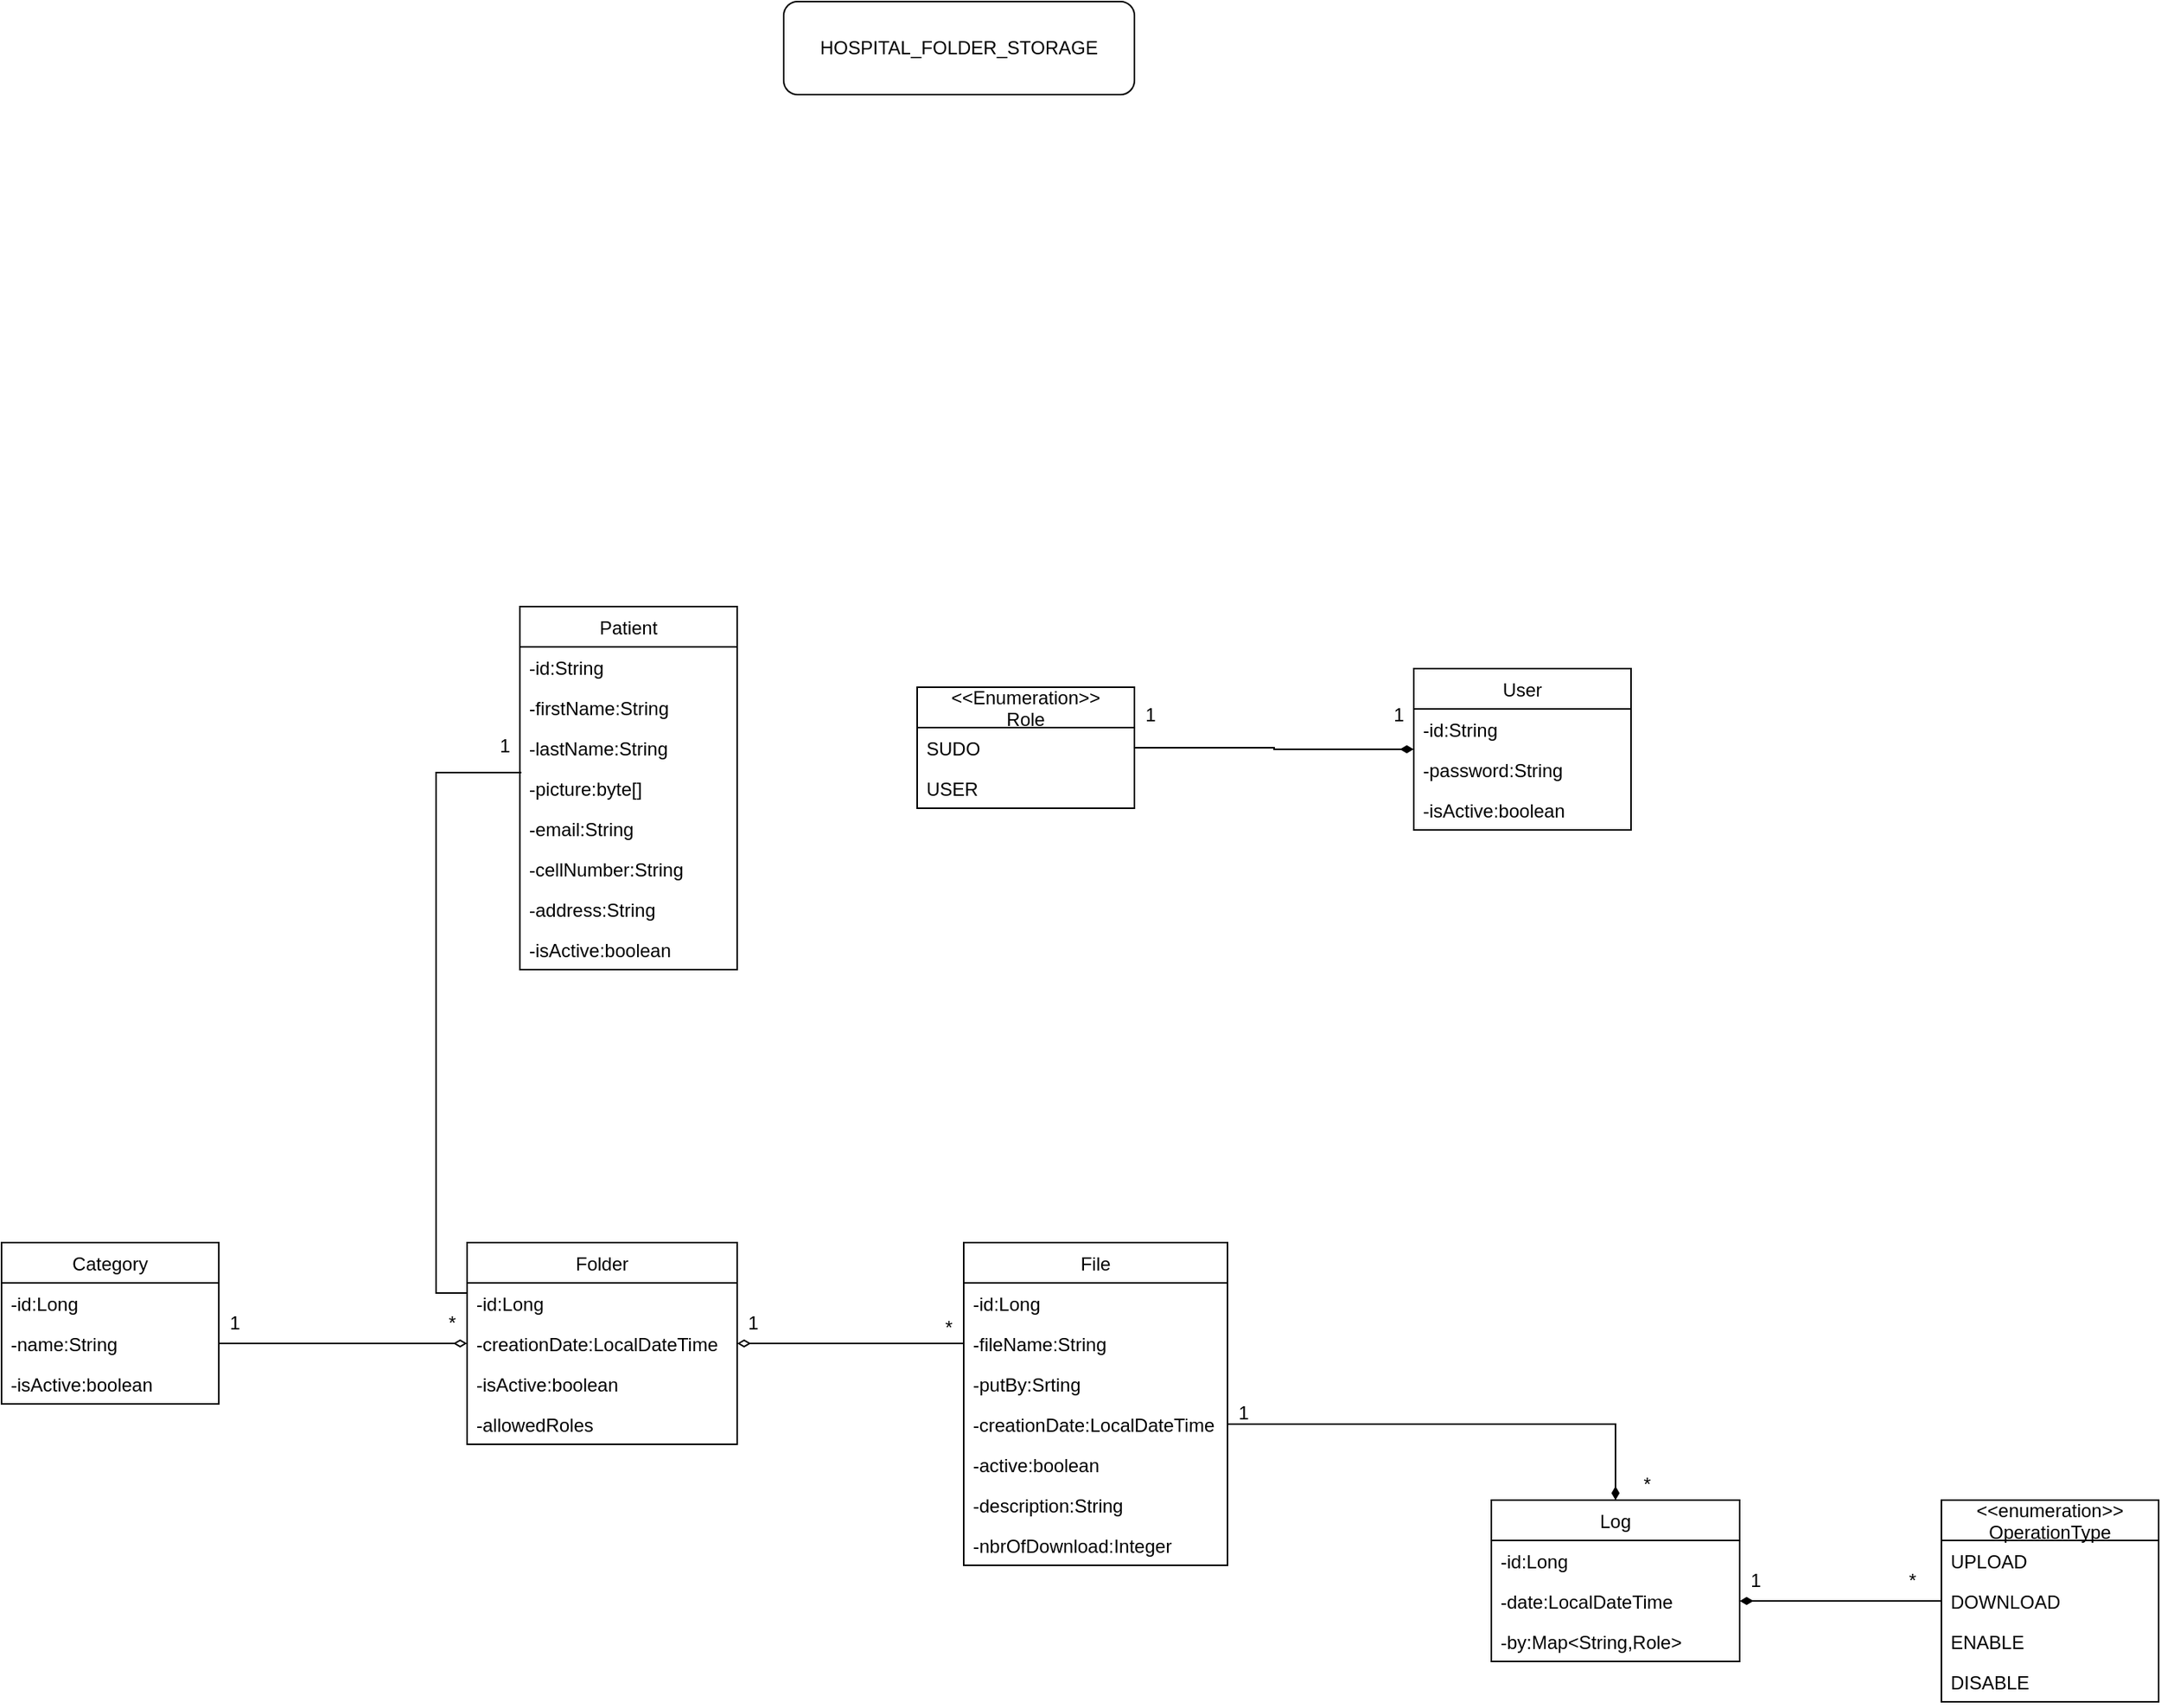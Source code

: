 <mxfile version="15.5.1" type="device"><diagram id="mYhvTBaQMrtO4AwDiD4-" name="Page-1"><mxGraphModel dx="1278" dy="1716" grid="1" gridSize="10" guides="1" tooltips="1" connect="1" arrows="1" fold="1" page="1" pageScale="1" pageWidth="827" pageHeight="1169" math="0" shadow="0"><root><mxCell id="0"/><mxCell id="1" parent="0"/><mxCell id="FoHv42QFHTNi0mdNHc5V-1" value="Patient" style="swimlane;fontStyle=0;childLayout=stackLayout;horizontal=1;startSize=26;fillColor=none;horizontalStack=0;resizeParent=1;resizeParentMax=0;resizeLast=0;collapsible=1;marginBottom=0;" parent="1" vertex="1"><mxGeometry x="344" y="110" width="140" height="234" as="geometry"/></mxCell><mxCell id="N-2YWsaIi4fUGotqFRlG-1" value="-id:String" style="text;strokeColor=none;fillColor=none;align=left;verticalAlign=top;spacingLeft=4;spacingRight=4;overflow=hidden;rotatable=0;points=[[0,0.5],[1,0.5]];portConstraint=eastwest;" parent="FoHv42QFHTNi0mdNHc5V-1" vertex="1"><mxGeometry y="26" width="140" height="26" as="geometry"/></mxCell><mxCell id="FoHv42QFHTNi0mdNHc5V-2" value="-firstName:String" style="text;strokeColor=none;fillColor=none;align=left;verticalAlign=top;spacingLeft=4;spacingRight=4;overflow=hidden;rotatable=0;points=[[0,0.5],[1,0.5]];portConstraint=eastwest;" parent="FoHv42QFHTNi0mdNHc5V-1" vertex="1"><mxGeometry y="52" width="140" height="26" as="geometry"/></mxCell><mxCell id="FoHv42QFHTNi0mdNHc5V-3" value="-lastName:String" style="text;strokeColor=none;fillColor=none;align=left;verticalAlign=top;spacingLeft=4;spacingRight=4;overflow=hidden;rotatable=0;points=[[0,0.5],[1,0.5]];portConstraint=eastwest;" parent="FoHv42QFHTNi0mdNHc5V-1" vertex="1"><mxGeometry y="78" width="140" height="26" as="geometry"/></mxCell><mxCell id="FoHv42QFHTNi0mdNHc5V-47" value="-picture:byte[]" style="text;strokeColor=none;fillColor=none;align=left;verticalAlign=top;spacingLeft=4;spacingRight=4;overflow=hidden;rotatable=0;points=[[0,0.5],[1,0.5]];portConstraint=eastwest;" parent="FoHv42QFHTNi0mdNHc5V-1" vertex="1"><mxGeometry y="104" width="140" height="26" as="geometry"/></mxCell><mxCell id="FoHv42QFHTNi0mdNHc5V-4" value="-email:String" style="text;strokeColor=none;fillColor=none;align=left;verticalAlign=top;spacingLeft=4;spacingRight=4;overflow=hidden;rotatable=0;points=[[0,0.5],[1,0.5]];portConstraint=eastwest;" parent="FoHv42QFHTNi0mdNHc5V-1" vertex="1"><mxGeometry y="130" width="140" height="26" as="geometry"/></mxCell><mxCell id="FoHv42QFHTNi0mdNHc5V-48" value="-cellNumber:String" style="text;strokeColor=none;fillColor=none;align=left;verticalAlign=top;spacingLeft=4;spacingRight=4;overflow=hidden;rotatable=0;points=[[0,0.5],[1,0.5]];portConstraint=eastwest;" parent="FoHv42QFHTNi0mdNHc5V-1" vertex="1"><mxGeometry y="156" width="140" height="26" as="geometry"/></mxCell><mxCell id="FoHv42QFHTNi0mdNHc5V-49" value="-address:String" style="text;strokeColor=none;fillColor=none;align=left;verticalAlign=top;spacingLeft=4;spacingRight=4;overflow=hidden;rotatable=0;points=[[0,0.5],[1,0.5]];portConstraint=eastwest;" parent="FoHv42QFHTNi0mdNHc5V-1" vertex="1"><mxGeometry y="182" width="140" height="26" as="geometry"/></mxCell><mxCell id="ATRMmaOuhMUMuTFutqJZ-7" value="-isActive:boolean" style="text;strokeColor=none;fillColor=none;align=left;verticalAlign=top;spacingLeft=4;spacingRight=4;overflow=hidden;rotatable=0;points=[[0,0.5],[1,0.5]];portConstraint=eastwest;" parent="FoHv42QFHTNi0mdNHc5V-1" vertex="1"><mxGeometry y="208" width="140" height="26" as="geometry"/></mxCell><mxCell id="FoHv42QFHTNi0mdNHc5V-9" style="edgeStyle=orthogonalEdgeStyle;rounded=0;orthogonalLoop=1;jettySize=auto;html=1;exitX=0;exitY=0.25;exitDx=0;exitDy=0;entryX=0.007;entryY=1.115;entryDx=0;entryDy=0;entryPerimeter=0;endArrow=none;endFill=0;" parent="1" source="FoHv42QFHTNi0mdNHc5V-5" target="FoHv42QFHTNi0mdNHc5V-3" edge="1"><mxGeometry relative="1" as="geometry"/></mxCell><mxCell id="FoHv42QFHTNi0mdNHc5V-5" value="Folder" style="swimlane;fontStyle=0;childLayout=stackLayout;horizontal=1;startSize=26;fillColor=none;horizontalStack=0;resizeParent=1;resizeParentMax=0;resizeLast=0;collapsible=1;marginBottom=0;" parent="1" vertex="1"><mxGeometry x="310" y="520" width="174" height="130" as="geometry"/></mxCell><mxCell id="FoHv42QFHTNi0mdNHc5V-6" value="-id:Long" style="text;strokeColor=none;fillColor=none;align=left;verticalAlign=top;spacingLeft=4;spacingRight=4;overflow=hidden;rotatable=0;points=[[0,0.5],[1,0.5]];portConstraint=eastwest;" parent="FoHv42QFHTNi0mdNHc5V-5" vertex="1"><mxGeometry y="26" width="174" height="26" as="geometry"/></mxCell><mxCell id="FoHv42QFHTNi0mdNHc5V-7" value="-creationDate:LocalDateTime" style="text;strokeColor=none;fillColor=none;align=left;verticalAlign=top;spacingLeft=4;spacingRight=4;overflow=hidden;rotatable=0;points=[[0,0.5],[1,0.5]];portConstraint=eastwest;" parent="FoHv42QFHTNi0mdNHc5V-5" vertex="1"><mxGeometry y="52" width="174" height="26" as="geometry"/></mxCell><mxCell id="FoHv42QFHTNi0mdNHc5V-8" value="-isActive:boolean" style="text;strokeColor=none;fillColor=none;align=left;verticalAlign=top;spacingLeft=4;spacingRight=4;overflow=hidden;rotatable=0;points=[[0,0.5],[1,0.5]];portConstraint=eastwest;" parent="FoHv42QFHTNi0mdNHc5V-5" vertex="1"><mxGeometry y="78" width="174" height="26" as="geometry"/></mxCell><mxCell id="p9wAiUisa67oHqi5w-Fv-1" value="-allowedRoles" style="text;strokeColor=none;fillColor=none;align=left;verticalAlign=top;spacingLeft=4;spacingRight=4;overflow=hidden;rotatable=0;points=[[0,0.5],[1,0.5]];portConstraint=eastwest;" parent="FoHv42QFHTNi0mdNHc5V-5" vertex="1"><mxGeometry y="104" width="174" height="26" as="geometry"/></mxCell><mxCell id="FoHv42QFHTNi0mdNHc5V-10" value="Category" style="swimlane;fontStyle=0;childLayout=stackLayout;horizontal=1;startSize=26;fillColor=none;horizontalStack=0;resizeParent=1;resizeParentMax=0;resizeLast=0;collapsible=1;marginBottom=0;" parent="1" vertex="1"><mxGeometry x="10" y="520" width="140" height="104" as="geometry"/></mxCell><mxCell id="FoHv42QFHTNi0mdNHc5V-11" value="-id:Long" style="text;strokeColor=none;fillColor=none;align=left;verticalAlign=top;spacingLeft=4;spacingRight=4;overflow=hidden;rotatable=0;points=[[0,0.5],[1,0.5]];portConstraint=eastwest;" parent="FoHv42QFHTNi0mdNHc5V-10" vertex="1"><mxGeometry y="26" width="140" height="26" as="geometry"/></mxCell><mxCell id="FoHv42QFHTNi0mdNHc5V-12" value="-name:String" style="text;strokeColor=none;fillColor=none;align=left;verticalAlign=top;spacingLeft=4;spacingRight=4;overflow=hidden;rotatable=0;points=[[0,0.5],[1,0.5]];portConstraint=eastwest;" parent="FoHv42QFHTNi0mdNHc5V-10" vertex="1"><mxGeometry y="52" width="140" height="26" as="geometry"/></mxCell><mxCell id="ATRMmaOuhMUMuTFutqJZ-8" value="-isActive:boolean" style="text;strokeColor=none;fillColor=none;align=left;verticalAlign=top;spacingLeft=4;spacingRight=4;overflow=hidden;rotatable=0;points=[[0,0.5],[1,0.5]];portConstraint=eastwest;" parent="FoHv42QFHTNi0mdNHc5V-10" vertex="1"><mxGeometry y="78" width="140" height="26" as="geometry"/></mxCell><mxCell id="FoHv42QFHTNi0mdNHc5V-15" style="edgeStyle=orthogonalEdgeStyle;rounded=0;orthogonalLoop=1;jettySize=auto;html=1;endArrow=none;endFill=0;startArrow=diamondThin;startFill=0;" parent="1" source="FoHv42QFHTNi0mdNHc5V-7" target="FoHv42QFHTNi0mdNHc5V-12" edge="1"><mxGeometry relative="1" as="geometry"/></mxCell><mxCell id="FoHv42QFHTNi0mdNHc5V-16" value="1" style="text;html=1;align=center;verticalAlign=middle;resizable=0;points=[];autosize=1;strokeColor=none;" parent="1" vertex="1"><mxGeometry x="324" y="190" width="20" height="20" as="geometry"/></mxCell><mxCell id="FoHv42QFHTNi0mdNHc5V-18" value="*" style="text;html=1;align=center;verticalAlign=middle;resizable=0;points=[];autosize=1;strokeColor=none;" parent="1" vertex="1"><mxGeometry x="290" y="562" width="20" height="20" as="geometry"/></mxCell><mxCell id="FoHv42QFHTNi0mdNHc5V-19" value="1" style="text;html=1;align=center;verticalAlign=middle;resizable=0;points=[];autosize=1;strokeColor=none;" parent="1" vertex="1"><mxGeometry x="150" y="562" width="20" height="20" as="geometry"/></mxCell><mxCell id="FoHv42QFHTNi0mdNHc5V-35" value="HOSPITAL_FOLDER_STORAGE" style="rounded=1;whiteSpace=wrap;html=1;" parent="1" vertex="1"><mxGeometry x="514" y="-280" width="226" height="60" as="geometry"/></mxCell><mxCell id="FoHv42QFHTNi0mdNHc5V-36" value="File" style="swimlane;fontStyle=0;childLayout=stackLayout;horizontal=1;startSize=26;fillColor=none;horizontalStack=0;resizeParent=1;resizeParentMax=0;resizeLast=0;collapsible=1;marginBottom=0;" parent="1" vertex="1"><mxGeometry x="630" y="520" width="170" height="208" as="geometry"/></mxCell><mxCell id="FoHv42QFHTNi0mdNHc5V-37" value="-id:Long" style="text;strokeColor=none;fillColor=none;align=left;verticalAlign=top;spacingLeft=4;spacingRight=4;overflow=hidden;rotatable=0;points=[[0,0.5],[1,0.5]];portConstraint=eastwest;" parent="FoHv42QFHTNi0mdNHc5V-36" vertex="1"><mxGeometry y="26" width="170" height="26" as="geometry"/></mxCell><mxCell id="FoHv42QFHTNi0mdNHc5V-38" value="-fileName:String" style="text;strokeColor=none;fillColor=none;align=left;verticalAlign=top;spacingLeft=4;spacingRight=4;overflow=hidden;rotatable=0;points=[[0,0.5],[1,0.5]];portConstraint=eastwest;" parent="FoHv42QFHTNi0mdNHc5V-36" vertex="1"><mxGeometry y="52" width="170" height="26" as="geometry"/></mxCell><mxCell id="FoHv42QFHTNi0mdNHc5V-39" value="-putBy:Srting" style="text;strokeColor=none;fillColor=none;align=left;verticalAlign=top;spacingLeft=4;spacingRight=4;overflow=hidden;rotatable=0;points=[[0,0.5],[1,0.5]];portConstraint=eastwest;" parent="FoHv42QFHTNi0mdNHc5V-36" vertex="1"><mxGeometry y="78" width="170" height="26" as="geometry"/></mxCell><mxCell id="FoHv42QFHTNi0mdNHc5V-52" value="-creationDate:LocalDateTime" style="text;strokeColor=none;fillColor=none;align=left;verticalAlign=top;spacingLeft=4;spacingRight=4;overflow=hidden;rotatable=0;points=[[0,0.5],[1,0.5]];portConstraint=eastwest;" parent="FoHv42QFHTNi0mdNHc5V-36" vertex="1"><mxGeometry y="104" width="170" height="26" as="geometry"/></mxCell><mxCell id="FoHv42QFHTNi0mdNHc5V-43" value="-active:boolean" style="text;strokeColor=none;fillColor=none;align=left;verticalAlign=top;spacingLeft=4;spacingRight=4;overflow=hidden;rotatable=0;points=[[0,0.5],[1,0.5]];portConstraint=eastwest;" parent="FoHv42QFHTNi0mdNHc5V-36" vertex="1"><mxGeometry y="130" width="170" height="26" as="geometry"/></mxCell><mxCell id="ATRMmaOuhMUMuTFutqJZ-12" value="-description:String" style="text;strokeColor=none;fillColor=none;align=left;verticalAlign=top;spacingLeft=4;spacingRight=4;overflow=hidden;rotatable=0;points=[[0,0.5],[1,0.5]];portConstraint=eastwest;" parent="FoHv42QFHTNi0mdNHc5V-36" vertex="1"><mxGeometry y="156" width="170" height="26" as="geometry"/></mxCell><mxCell id="Aq4oiEtkbNdGNMUd325I-1" value="-nbrOfDownload:Integer" style="text;strokeColor=none;fillColor=none;align=left;verticalAlign=top;spacingLeft=4;spacingRight=4;overflow=hidden;rotatable=0;points=[[0,0.5],[1,0.5]];portConstraint=eastwest;" vertex="1" parent="FoHv42QFHTNi0mdNHc5V-36"><mxGeometry y="182" width="170" height="26" as="geometry"/></mxCell><mxCell id="FoHv42QFHTNi0mdNHc5V-40" style="edgeStyle=orthogonalEdgeStyle;rounded=0;orthogonalLoop=1;jettySize=auto;html=1;startArrow=diamondThin;startFill=0;endArrow=none;endFill=0;" parent="1" source="FoHv42QFHTNi0mdNHc5V-7" target="FoHv42QFHTNi0mdNHc5V-38" edge="1"><mxGeometry relative="1" as="geometry"/></mxCell><mxCell id="FoHv42QFHTNi0mdNHc5V-41" value="1" style="text;html=1;align=center;verticalAlign=middle;resizable=0;points=[];autosize=1;strokeColor=none;" parent="1" vertex="1"><mxGeometry x="484" y="562" width="20" height="20" as="geometry"/></mxCell><mxCell id="FoHv42QFHTNi0mdNHc5V-42" value="*" style="text;html=1;align=center;verticalAlign=middle;resizable=0;points=[];autosize=1;strokeColor=none;" parent="1" vertex="1"><mxGeometry x="610" y="565" width="20" height="20" as="geometry"/></mxCell><mxCell id="N-2YWsaIi4fUGotqFRlG-6" value="Log" style="swimlane;fontStyle=0;childLayout=stackLayout;horizontal=1;startSize=26;fillColor=none;horizontalStack=0;resizeParent=1;resizeParentMax=0;resizeLast=0;collapsible=1;marginBottom=0;" parent="1" vertex="1"><mxGeometry x="970" y="686" width="160" height="104" as="geometry"/></mxCell><mxCell id="N-2YWsaIi4fUGotqFRlG-7" value="-id:Long" style="text;strokeColor=none;fillColor=none;align=left;verticalAlign=top;spacingLeft=4;spacingRight=4;overflow=hidden;rotatable=0;points=[[0,0.5],[1,0.5]];portConstraint=eastwest;" parent="N-2YWsaIi4fUGotqFRlG-6" vertex="1"><mxGeometry y="26" width="160" height="26" as="geometry"/></mxCell><mxCell id="N-2YWsaIi4fUGotqFRlG-8" value="-date:LocalDateTime" style="text;strokeColor=none;fillColor=none;align=left;verticalAlign=top;spacingLeft=4;spacingRight=4;overflow=hidden;rotatable=0;points=[[0,0.5],[1,0.5]];portConstraint=eastwest;" parent="N-2YWsaIi4fUGotqFRlG-6" vertex="1"><mxGeometry y="52" width="160" height="26" as="geometry"/></mxCell><mxCell id="N-2YWsaIi4fUGotqFRlG-9" value="-by:Map&lt;String,Role&gt;" style="text;strokeColor=none;fillColor=none;align=left;verticalAlign=top;spacingLeft=4;spacingRight=4;overflow=hidden;rotatable=0;points=[[0,0.5],[1,0.5]];portConstraint=eastwest;" parent="N-2YWsaIi4fUGotqFRlG-6" vertex="1"><mxGeometry y="78" width="160" height="26" as="geometry"/></mxCell><mxCell id="N-2YWsaIi4fUGotqFRlG-10" style="edgeStyle=orthogonalEdgeStyle;rounded=0;orthogonalLoop=1;jettySize=auto;html=1;entryX=0.5;entryY=0;entryDx=0;entryDy=0;endArrow=diamondThin;endFill=1;exitX=1;exitY=0.5;exitDx=0;exitDy=0;" parent="1" source="FoHv42QFHTNi0mdNHc5V-52" target="N-2YWsaIi4fUGotqFRlG-6" edge="1"><mxGeometry relative="1" as="geometry"><mxPoint x="620" y="660" as="sourcePoint"/></mxGeometry></mxCell><mxCell id="N-2YWsaIi4fUGotqFRlG-11" value="1" style="text;html=1;align=center;verticalAlign=middle;resizable=0;points=[];autosize=1;strokeColor=none;" parent="1" vertex="1"><mxGeometry x="800" y="620" width="20" height="20" as="geometry"/></mxCell><mxCell id="N-2YWsaIi4fUGotqFRlG-12" value="*" style="text;html=1;align=center;verticalAlign=middle;resizable=0;points=[];autosize=1;strokeColor=none;" parent="1" vertex="1"><mxGeometry x="1060" y="666" width="20" height="20" as="geometry"/></mxCell><mxCell id="ATRMmaOuhMUMuTFutqJZ-2" value="&lt;&lt;Enumeration&gt;&gt;&#10;Role" style="swimlane;fontStyle=0;childLayout=stackLayout;horizontal=1;startSize=26;fillColor=none;horizontalStack=0;resizeParent=1;resizeParentMax=0;resizeLast=0;collapsible=1;marginBottom=0;" parent="1" vertex="1"><mxGeometry x="600" y="162" width="140" height="78" as="geometry"/></mxCell><mxCell id="ATRMmaOuhMUMuTFutqJZ-3" value="SUDO" style="text;strokeColor=none;fillColor=none;align=left;verticalAlign=top;spacingLeft=4;spacingRight=4;overflow=hidden;rotatable=0;points=[[0,0.5],[1,0.5]];portConstraint=eastwest;" parent="ATRMmaOuhMUMuTFutqJZ-2" vertex="1"><mxGeometry y="26" width="140" height="26" as="geometry"/></mxCell><mxCell id="ATRMmaOuhMUMuTFutqJZ-4" value="USER" style="text;strokeColor=none;fillColor=none;align=left;verticalAlign=top;spacingLeft=4;spacingRight=4;overflow=hidden;rotatable=0;points=[[0,0.5],[1,0.5]];portConstraint=eastwest;" parent="ATRMmaOuhMUMuTFutqJZ-2" vertex="1"><mxGeometry y="52" width="140" height="26" as="geometry"/></mxCell><mxCell id="ATRMmaOuhMUMuTFutqJZ-17" style="edgeStyle=orthogonalEdgeStyle;rounded=0;orthogonalLoop=1;jettySize=auto;html=1;endArrow=diamondThin;endFill=1;startArrow=none;startFill=0;" parent="1" source="ATRMmaOuhMUMuTFutqJZ-13" target="N-2YWsaIi4fUGotqFRlG-8" edge="1"><mxGeometry relative="1" as="geometry"/></mxCell><mxCell id="ATRMmaOuhMUMuTFutqJZ-13" value="&lt;&lt;enumeration&gt;&gt;&#10;OperationType" style="swimlane;fontStyle=0;childLayout=stackLayout;horizontal=1;startSize=26;fillColor=none;horizontalStack=0;resizeParent=1;resizeParentMax=0;resizeLast=0;collapsible=1;marginBottom=0;" parent="1" vertex="1"><mxGeometry x="1260" y="686" width="140" height="130" as="geometry"/></mxCell><mxCell id="ATRMmaOuhMUMuTFutqJZ-14" value="UPLOAD" style="text;strokeColor=none;fillColor=none;align=left;verticalAlign=top;spacingLeft=4;spacingRight=4;overflow=hidden;rotatable=0;points=[[0,0.5],[1,0.5]];portConstraint=eastwest;" parent="ATRMmaOuhMUMuTFutqJZ-13" vertex="1"><mxGeometry y="26" width="140" height="26" as="geometry"/></mxCell><mxCell id="ATRMmaOuhMUMuTFutqJZ-15" value="DOWNLOAD&#10;" style="text;strokeColor=none;fillColor=none;align=left;verticalAlign=top;spacingLeft=4;spacingRight=4;overflow=hidden;rotatable=0;points=[[0,0.5],[1,0.5]];portConstraint=eastwest;" parent="ATRMmaOuhMUMuTFutqJZ-13" vertex="1"><mxGeometry y="52" width="140" height="26" as="geometry"/></mxCell><mxCell id="2bE-4Lj3O20DV8N7h1ND-1" value="ENABLE" style="text;strokeColor=none;fillColor=none;align=left;verticalAlign=top;spacingLeft=4;spacingRight=4;overflow=hidden;rotatable=0;points=[[0,0.5],[1,0.5]];portConstraint=eastwest;" parent="ATRMmaOuhMUMuTFutqJZ-13" vertex="1"><mxGeometry y="78" width="140" height="26" as="geometry"/></mxCell><mxCell id="2bE-4Lj3O20DV8N7h1ND-2" value="DISABLE" style="text;strokeColor=none;fillColor=none;align=left;verticalAlign=top;spacingLeft=4;spacingRight=4;overflow=hidden;rotatable=0;points=[[0,0.5],[1,0.5]];portConstraint=eastwest;" parent="ATRMmaOuhMUMuTFutqJZ-13" vertex="1"><mxGeometry y="104" width="140" height="26" as="geometry"/></mxCell><mxCell id="e_Jv4bFDL_w8fCArRe0K-1" value="1" style="text;html=1;align=center;verticalAlign=middle;resizable=0;points=[];autosize=1;strokeColor=none;" parent="1" vertex="1"><mxGeometry x="1130" y="728" width="20" height="20" as="geometry"/></mxCell><mxCell id="e_Jv4bFDL_w8fCArRe0K-2" value="*" style="text;html=1;align=center;verticalAlign=middle;resizable=0;points=[];autosize=1;strokeColor=none;" parent="1" vertex="1"><mxGeometry x="1231" y="728" width="20" height="20" as="geometry"/></mxCell><mxCell id="PT45tRdKS-JLA4yNTy5y-1" value="User" style="swimlane;fontStyle=0;childLayout=stackLayout;horizontal=1;startSize=26;fillColor=none;horizontalStack=0;resizeParent=1;resizeParentMax=0;resizeLast=0;collapsible=1;marginBottom=0;" parent="1" vertex="1"><mxGeometry x="920" y="150" width="140" height="104" as="geometry"/></mxCell><mxCell id="PT45tRdKS-JLA4yNTy5y-2" value="-id:String    " style="text;strokeColor=none;fillColor=none;align=left;verticalAlign=top;spacingLeft=4;spacingRight=4;overflow=hidden;rotatable=0;points=[[0,0.5],[1,0.5]];portConstraint=eastwest;" parent="PT45tRdKS-JLA4yNTy5y-1" vertex="1"><mxGeometry y="26" width="140" height="26" as="geometry"/></mxCell><mxCell id="PT45tRdKS-JLA4yNTy5y-3" value="-password:String" style="text;strokeColor=none;fillColor=none;align=left;verticalAlign=top;spacingLeft=4;spacingRight=4;overflow=hidden;rotatable=0;points=[[0,0.5],[1,0.5]];portConstraint=eastwest;" parent="PT45tRdKS-JLA4yNTy5y-1" vertex="1"><mxGeometry y="52" width="140" height="26" as="geometry"/></mxCell><mxCell id="PT45tRdKS-JLA4yNTy5y-4" value="-isActive:boolean" style="text;strokeColor=none;fillColor=none;align=left;verticalAlign=top;spacingLeft=4;spacingRight=4;overflow=hidden;rotatable=0;points=[[0,0.5],[1,0.5]];portConstraint=eastwest;" parent="PT45tRdKS-JLA4yNTy5y-1" vertex="1"><mxGeometry y="78" width="140" height="26" as="geometry"/></mxCell><mxCell id="PT45tRdKS-JLA4yNTy5y-5" style="edgeStyle=orthogonalEdgeStyle;rounded=0;orthogonalLoop=1;jettySize=auto;html=1;exitX=1;exitY=0.5;exitDx=0;exitDy=0;entryX=0;entryY=0.5;entryDx=0;entryDy=0;endArrow=diamondThin;endFill=1;" parent="1" source="ATRMmaOuhMUMuTFutqJZ-3" target="PT45tRdKS-JLA4yNTy5y-1" edge="1"><mxGeometry relative="1" as="geometry"/></mxCell><mxCell id="PT45tRdKS-JLA4yNTy5y-6" value="1" style="text;html=1;align=center;verticalAlign=middle;resizable=0;points=[];autosize=1;strokeColor=none;fillColor=none;" parent="1" vertex="1"><mxGeometry x="900" y="170" width="20" height="20" as="geometry"/></mxCell><mxCell id="PT45tRdKS-JLA4yNTy5y-8" value="1" style="text;html=1;align=center;verticalAlign=middle;resizable=0;points=[];autosize=1;strokeColor=none;fillColor=none;" parent="1" vertex="1"><mxGeometry x="740" y="170" width="20" height="20" as="geometry"/></mxCell></root></mxGraphModel></diagram></mxfile>